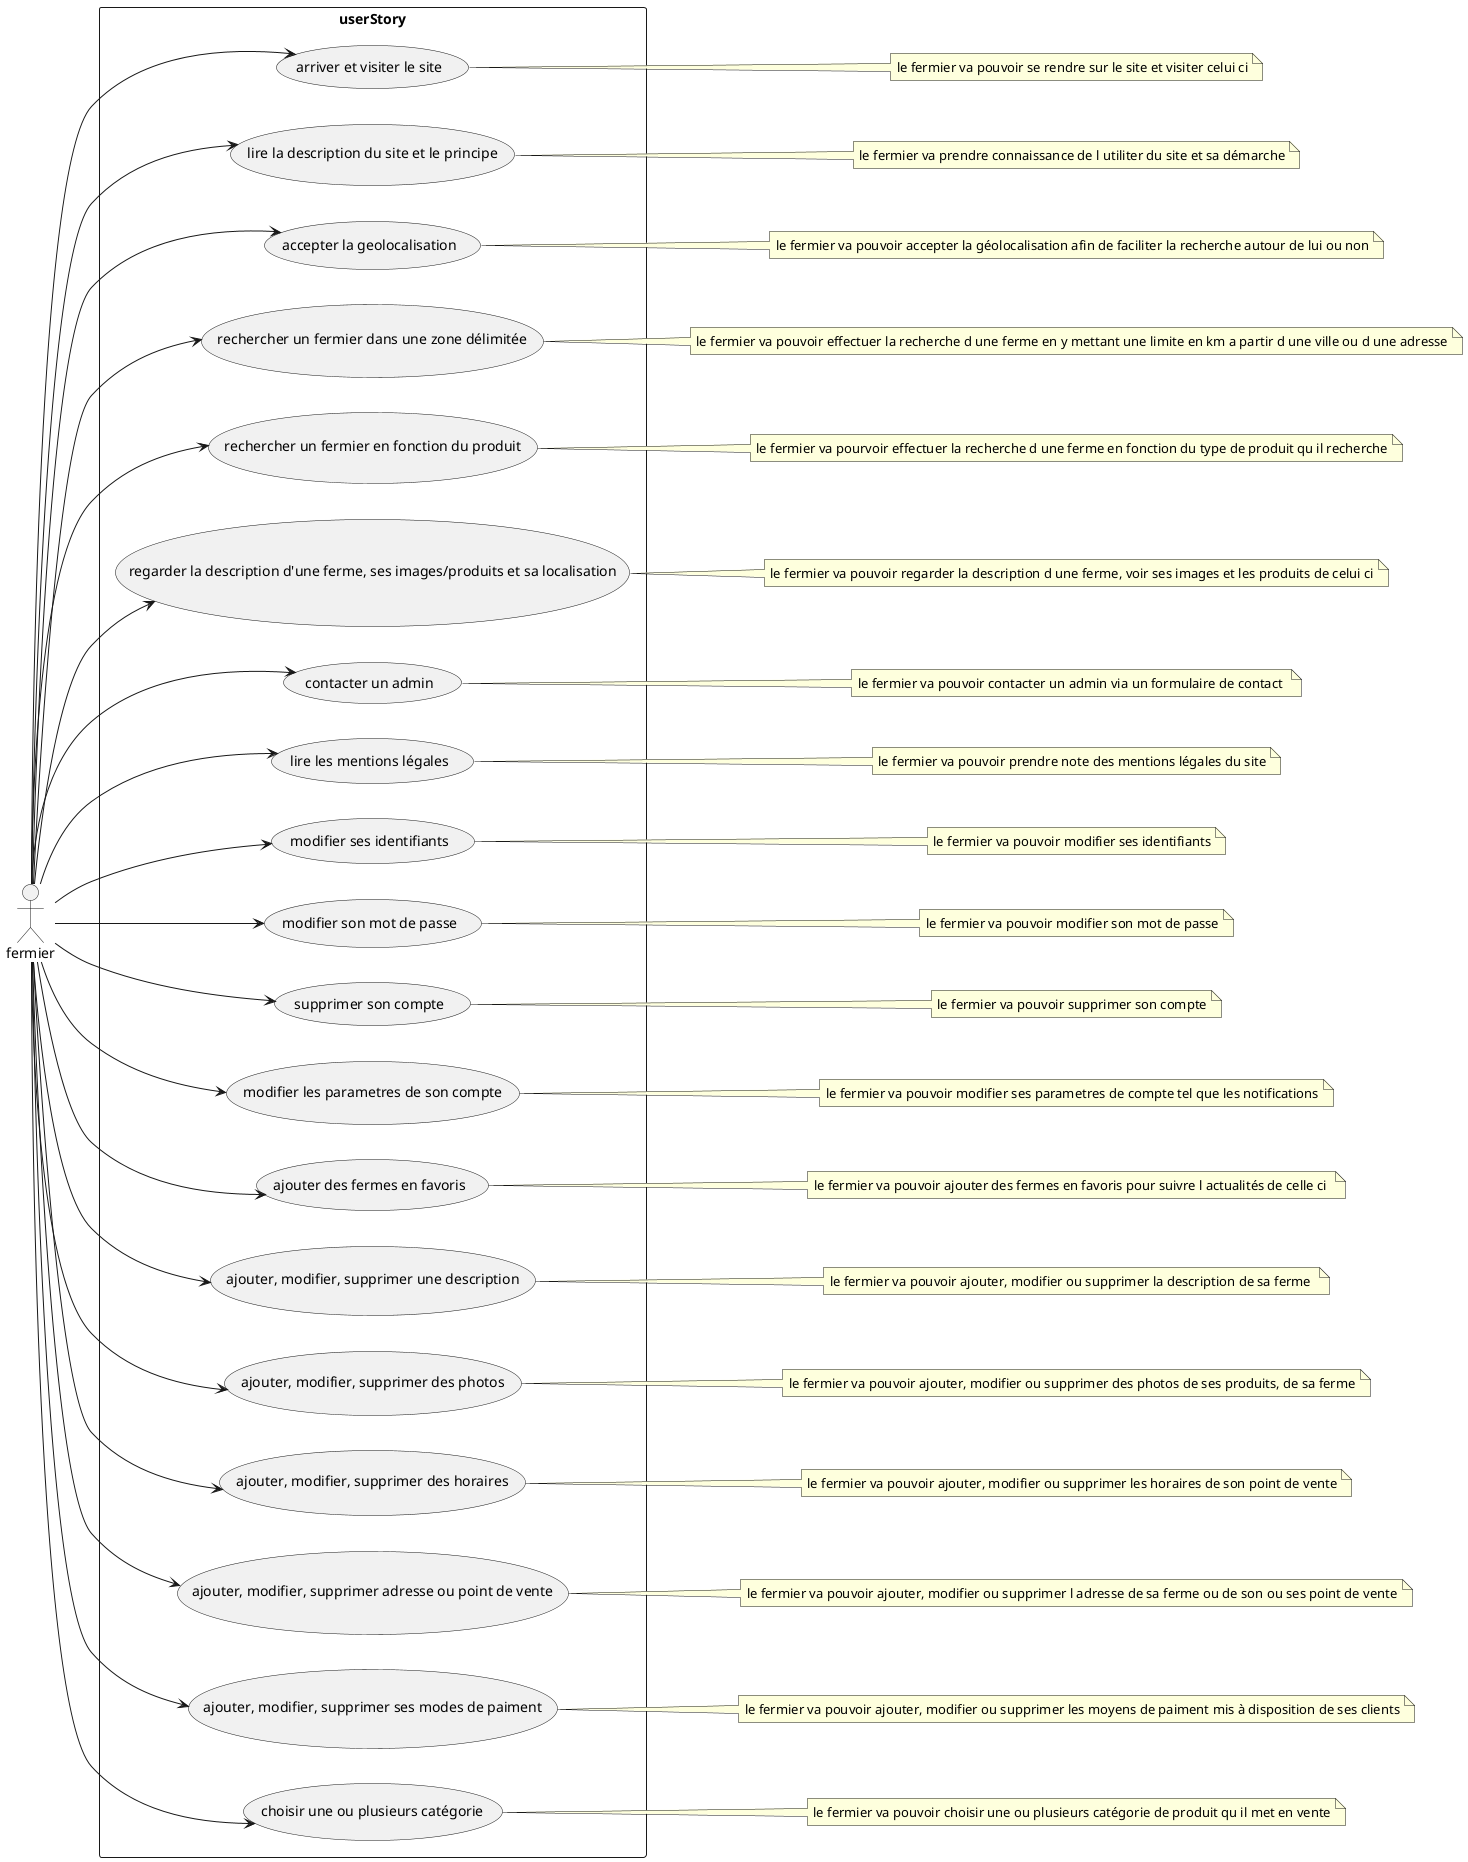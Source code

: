 @startuml
left to right direction

actor fermier as F

rectangle "userStory" {
    usecase "arriver et visiter le site" as uc1
    usecase "lire la description du site et le principe"  as uc2
    usecase "accepter la geolocalisation"  as uc3
    usecase "rechercher un fermier dans une zone délimitée"  as uc4
    usecase "rechercher un fermier en fonction du produit"  as uc5
    usecase "regarder la description d'une ferme, ses images/produits et sa localisation"  as uc6
    usecase "contacter un admin"  as uc7
    usecase "lire les mentions légales"  as uc8
    usecase "modifier ses identifiants" as uc9
    usecase "modifier son mot de passe" as uc10
    usecase "supprimer son compte" as uc11
    usecase "modifier les parametres de son compte" as uc12
    usecase "ajouter des fermes en favoris" as uc13
    usecase "ajouter, modifier, supprimer une description" as uc14
    usecase "ajouter, modifier, supprimer des photos" as uc15
    usecase "ajouter, modifier, supprimer des horaires" as uc16
    usecase "ajouter, modifier, supprimer adresse ou point de vente" as uc17
    usecase "ajouter, modifier, supprimer ses modes de paiment" as uc18
    usecase "choisir une ou plusieurs catégorie" as uc19
}

F --> uc1
F --> uc2
F --> uc3
F --> uc4
F --> uc5
F --> uc6
F --> uc7
F --> uc8
F --> uc9
F --> uc10
F --> uc11
F --> uc12
F --> uc13
F --> uc14
F --> uc15
F --> uc16
F --> uc17
F --> uc18
F --> uc19

note right of uc1
    le fermier va pouvoir se rendre sur le site et visiter celui ci
end note
note right of uc2
    le fermier va prendre connaissance de l utiliter du site et sa démarche
end note
note right of uc3
    le fermier va pouvoir accepter la géolocalisation afin de faciliter la recherche autour de lui ou non
end note
note right of uc4
    le fermier va pouvoir effectuer la recherche d une ferme en y mettant une limite en km a partir d une ville ou d une adresse
end note
note right of uc5
    le fermier va pourvoir effectuer la recherche d une ferme en fonction du type de produit qu il recherche
end note
note right of uc6
    le fermier va pouvoir regarder la description d une ferme, voir ses images et les produits de celui ci
end note
note right of uc7
    le fermier va pouvoir contacter un admin via un formulaire de contact 
end note
note right of uc8
    le fermier va pouvoir prendre note des mentions légales du site
end note
note right of uc9
    le fermier va pouvoir modifier ses identifiants
end note
note right of uc10
    le fermier va pouvoir modifier son mot de passe
end note
note right of uc11
    le fermier va pouvoir supprimer son compte
end note
note right of uc12
    le fermier va pouvoir modifier ses parametres de compte tel que les notifications
end note
note right of uc13
    le fermier va pouvoir ajouter des fermes en favoris pour suivre l actualités de celle ci 
end note
note right of uc14
    le fermier va pouvoir ajouter, modifier ou supprimer la description de sa ferme 
end note
note right of uc15
    le fermier va pouvoir ajouter, modifier ou supprimer des photos de ses produits, de sa ferme
end note
note right of uc16
    le fermier va pouvoir ajouter, modifier ou supprimer les horaires de son point de vente
end note
note right of uc17
    le fermier va pouvoir ajouter, modifier ou supprimer l adresse de sa ferme ou de son ou ses point de vente
end note
note right of uc18
    le fermier va pouvoir ajouter, modifier ou supprimer les moyens de paiment mis à disposition de ses clients
end note
note right of uc19
    le fermier va pouvoir choisir une ou plusieurs catégorie de produit qu il met en vente
end note